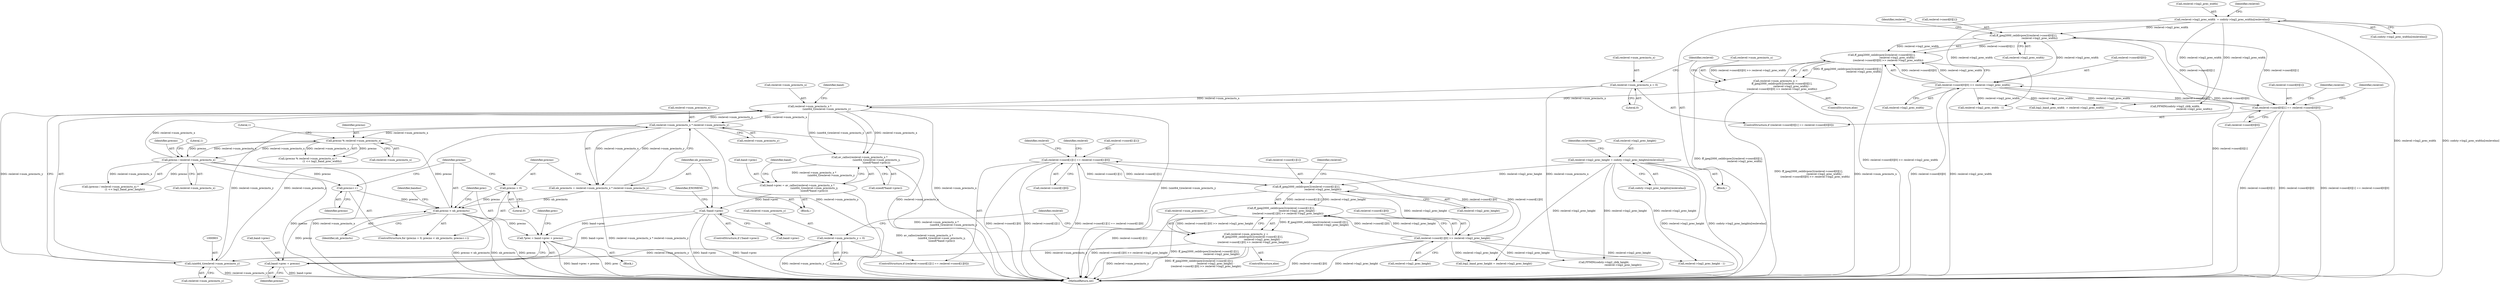 digraph "0_FFmpeg_912ce9dd2080c5837285a471d750fa311e09b555_0@API" {
"1000897" [label="(Call,av_calloc(reslevel->num_precincts_x *\n                                          (uint64_t)reslevel->num_precincts_y,\n                                          sizeof(*band->prec)))"];
"1000898" [label="(Call,reslevel->num_precincts_x *\n                                          (uint64_t)reslevel->num_precincts_y)"];
"1000996" [label="(Call,precno / reslevel->num_precincts_x)"];
"1000956" [label="(Call,precno % reslevel->num_precincts_x)"];
"1000933" [label="(Call,precno < nb_precincts)"];
"1000936" [label="(Call,precno++)"];
"1000930" [label="(Call,precno = 0)"];
"1000920" [label="(Call,nb_precincts = reslevel->num_precincts_x * reslevel->num_precincts_y)"];
"1000922" [label="(Call,reslevel->num_precincts_x * reslevel->num_precincts_y)"];
"1000902" [label="(Call,(uint64_t)reslevel->num_precincts_y)"];
"1000464" [label="(Call,reslevel->num_precincts_y = 0)"];
"1000470" [label="(Call,reslevel->num_precincts_y =\n                ff_jpeg2000_ceildivpow2(reslevel->coord[1][1],\n                                         reslevel->log2_prec_height) -\n                 (reslevel->coord[1][0] >> reslevel->log2_prec_height))"];
"1000474" [label="(Call,ff_jpeg2000_ceildivpow2(reslevel->coord[1][1],\n                                         reslevel->log2_prec_height) -\n                 (reslevel->coord[1][0] >> reslevel->log2_prec_height))"];
"1000475" [label="(Call,ff_jpeg2000_ceildivpow2(reslevel->coord[1][1],\n                                         reslevel->log2_prec_height))"];
"1000449" [label="(Call,reslevel->coord[1][1] == reslevel->coord[1][0])"];
"1000486" [label="(Call,reslevel->coord[1][0] >> reslevel->log2_prec_height)"];
"1000375" [label="(Call,reslevel->log2_prec_height = codsty->log2_prec_heights[reslevelno])"];
"1000421" [label="(Call,reslevel->num_precincts_x =\n                ff_jpeg2000_ceildivpow2(reslevel->coord[0][1],\n                                        reslevel->log2_prec_width) -\n                (reslevel->coord[0][0] >> reslevel->log2_prec_width))"];
"1000425" [label="(Call,ff_jpeg2000_ceildivpow2(reslevel->coord[0][1],\n                                        reslevel->log2_prec_width) -\n                (reslevel->coord[0][0] >> reslevel->log2_prec_width))"];
"1000426" [label="(Call,ff_jpeg2000_ceildivpow2(reslevel->coord[0][1],\n                                        reslevel->log2_prec_width))"];
"1000400" [label="(Call,reslevel->coord[0][1] == reslevel->coord[0][0])"];
"1000437" [label="(Call,reslevel->coord[0][0] >> reslevel->log2_prec_width)"];
"1000366" [label="(Call,reslevel->log2_prec_width  = codsty->log2_prec_widths[reslevelno])"];
"1000415" [label="(Call,reslevel->num_precincts_x = 0)"];
"1000893" [label="(Call,band->prec = av_calloc(reslevel->num_precincts_x *\n                                          (uint64_t)reslevel->num_precincts_y,\n                                          sizeof(*band->prec)))"];
"1000913" [label="(Call,!band->prec)"];
"1000940" [label="(Call,*prec = band->prec + precno)"];
"1000942" [label="(Call,band->prec + precno)"];
"1000441" [label="(Identifier,reslevel)"];
"1000923" [label="(Call,reslevel->num_precincts_x)"];
"1000457" [label="(Call,reslevel->coord[1][0])"];
"1000904" [label="(Call,reslevel->num_precincts_y)"];
"1000487" [label="(Call,reslevel->coord[1][0])"];
"1000913" [label="(Call,!band->prec)"];
"1000941" [label="(Identifier,prec)"];
"1000466" [label="(Identifier,reslevel)"];
"1000897" [label="(Call,av_calloc(reslevel->num_precincts_x *\n                                          (uint64_t)reslevel->num_precincts_y,\n                                          sizeof(*band->prec)))"];
"1000422" [label="(Call,reslevel->num_precincts_x)"];
"1000943" [label="(Call,band->prec)"];
"1000427" [label="(Call,reslevel->coord[0][1])"];
"1000453" [label="(Identifier,reslevel)"];
"1000448" [label="(ControlStructure,if (reslevel->coord[1][1] == reslevel->coord[1][0]))"];
"1000934" [label="(Identifier,precno)"];
"1000469" [label="(ControlStructure,else)"];
"1000907" [label="(Call,sizeof(*band->prec))"];
"1000898" [label="(Call,reslevel->num_precincts_x *\n                                          (uint64_t)reslevel->num_precincts_y)"];
"1000931" [label="(Identifier,precno)"];
"1000483" [label="(Call,reslevel->log2_prec_height)"];
"1000936" [label="(Call,precno++)"];
"1000955" [label="(Call,(precno % reslevel->num_precincts_x) *\n                                    (1 << log2_band_prec_width))"];
"1000893" [label="(Call,band->prec = av_calloc(reslevel->num_precincts_x *\n                                          (uint64_t)reslevel->num_precincts_y,\n                                          sizeof(*band->prec)))"];
"1000912" [label="(ControlStructure,if (!band->prec))"];
"1000957" [label="(Identifier,precno)"];
"1000529" [label="(Identifier,bandno)"];
"1000902" [label="(Call,(uint64_t)reslevel->num_precincts_y)"];
"1000366" [label="(Call,reslevel->log2_prec_width  = codsty->log2_prec_widths[reslevelno])"];
"1000401" [label="(Call,reslevel->coord[0][1])"];
"1000312" [label="(Block,)"];
"1000450" [label="(Call,reslevel->coord[1][1])"];
"1001573" [label="(MethodReturn,int)"];
"1000499" [label="(Identifier,reslevel)"];
"1000471" [label="(Call,reslevel->num_precincts_y)"];
"1000486" [label="(Call,reslevel->coord[1][0] >> reslevel->log2_prec_height)"];
"1000370" [label="(Call,codsty->log2_prec_widths[reslevelno])"];
"1000995" [label="(Call,(precno / reslevel->num_precincts_x) *\n                                    (1 << log2_band_prec_height))"];
"1000376" [label="(Call,reslevel->log2_prec_height)"];
"1000472" [label="(Identifier,reslevel)"];
"1000416" [label="(Call,reslevel->num_precincts_x)"];
"1000717" [label="(Call,log2_band_prec_height = reslevel->log2_prec_height)"];
"1000942" [label="(Call,band->prec + precno)"];
"1000465" [label="(Call,reslevel->num_precincts_y)"];
"1000737" [label="(Call,FFMIN(codsty->log2_cblk_height,\n                                               reslevel->log2_prec_height))"];
"1000476" [label="(Call,reslevel->coord[1][1])"];
"1000726" [label="(Call,FFMIN(codsty->log2_cblk_width,\n                                               reslevel->log2_prec_width))"];
"1000445" [label="(Call,reslevel->log2_prec_width)"];
"1000894" [label="(Call,band->prec)"];
"1000899" [label="(Call,reslevel->num_precincts_x)"];
"1000367" [label="(Call,reslevel->log2_prec_width)"];
"1000464" [label="(Call,reslevel->num_precincts_y = 0)"];
"1000962" [label="(Literal,1)"];
"1000426" [label="(Call,ff_jpeg2000_ceildivpow2(reslevel->coord[0][1],\n                                        reslevel->log2_prec_width))"];
"1000494" [label="(Call,reslevel->log2_prec_height)"];
"1000468" [label="(Literal,0)"];
"1000946" [label="(Identifier,precno)"];
"1000423" [label="(Identifier,reslevel)"];
"1000419" [label="(Literal,0)"];
"1000935" [label="(Identifier,nb_precincts)"];
"1000379" [label="(Call,codsty->log2_prec_heights[reslevelno])"];
"1000420" [label="(ControlStructure,else)"];
"1000951" [label="(Identifier,prec)"];
"1000938" [label="(Block,)"];
"1000434" [label="(Call,reslevel->log2_prec_width)"];
"1000809" [label="(Call,reslevel->log2_prec_width - 1)"];
"1000930" [label="(Call,precno = 0)"];
"1000470" [label="(Call,reslevel->num_precincts_y =\n                ff_jpeg2000_ceildivpow2(reslevel->coord[1][1],\n                                         reslevel->log2_prec_height) -\n                 (reslevel->coord[1][0] >> reslevel->log2_prec_height))"];
"1000937" [label="(Identifier,precno)"];
"1000475" [label="(Call,ff_jpeg2000_ceildivpow2(reslevel->coord[1][1],\n                                         reslevel->log2_prec_height))"];
"1000956" [label="(Call,precno % reslevel->num_precincts_x)"];
"1000474" [label="(Call,ff_jpeg2000_ceildivpow2(reslevel->coord[1][1],\n                                         reslevel->log2_prec_height) -\n                 (reslevel->coord[1][0] >> reslevel->log2_prec_height))"];
"1000417" [label="(Identifier,reslevel)"];
"1000425" [label="(Call,ff_jpeg2000_ceildivpow2(reslevel->coord[0][1],\n                                        reslevel->log2_prec_width) -\n                (reslevel->coord[0][0] >> reslevel->log2_prec_width))"];
"1000929" [label="(ControlStructure,for (precno = 0; precno < nb_precincts; precno++))"];
"1000822" [label="(Call,reslevel->log2_prec_height - 1)"];
"1000377" [label="(Identifier,reslevel)"];
"1000914" [label="(Call,band->prec)"];
"1000386" [label="(Identifier,reslevelno)"];
"1000926" [label="(Call,reslevel->num_precincts_y)"];
"1000438" [label="(Call,reslevel->coord[0][0])"];
"1000933" [label="(Call,precno < nb_precincts)"];
"1000915" [label="(Identifier,band)"];
"1000532" [label="(Block,)"];
"1000408" [label="(Call,reslevel->coord[0][0])"];
"1000919" [label="(Identifier,ENOMEM)"];
"1000921" [label="(Identifier,nb_precincts)"];
"1000400" [label="(Call,reslevel->coord[0][1] == reslevel->coord[0][0])"];
"1000910" [label="(Identifier,band)"];
"1000437" [label="(Call,reslevel->coord[0][0] >> reslevel->log2_prec_width)"];
"1000712" [label="(Call,log2_band_prec_width  = reslevel->log2_prec_width)"];
"1000940" [label="(Call,*prec = band->prec + precno)"];
"1000399" [label="(ControlStructure,if (reslevel->coord[0][1] == reslevel->coord[0][0]))"];
"1000998" [label="(Call,reslevel->num_precincts_x)"];
"1000996" [label="(Call,precno / reslevel->num_precincts_x)"];
"1000922" [label="(Call,reslevel->num_precincts_x * reslevel->num_precincts_y)"];
"1000920" [label="(Call,nb_precincts = reslevel->num_precincts_x * reslevel->num_precincts_y)"];
"1000490" [label="(Identifier,reslevel)"];
"1000415" [label="(Call,reslevel->num_precincts_x = 0)"];
"1000997" [label="(Identifier,precno)"];
"1000421" [label="(Call,reslevel->num_precincts_x =\n                ff_jpeg2000_ceildivpow2(reslevel->coord[0][1],\n                                        reslevel->log2_prec_width) -\n                (reslevel->coord[0][0] >> reslevel->log2_prec_width))"];
"1001002" [label="(Literal,1)"];
"1000932" [label="(Literal,0)"];
"1000375" [label="(Call,reslevel->log2_prec_height = codsty->log2_prec_heights[reslevelno])"];
"1000449" [label="(Call,reslevel->coord[1][1] == reslevel->coord[1][0])"];
"1000958" [label="(Call,reslevel->num_precincts_x)"];
"1000897" -> "1000893"  [label="AST: "];
"1000897" -> "1000907"  [label="CFG: "];
"1000898" -> "1000897"  [label="AST: "];
"1000907" -> "1000897"  [label="AST: "];
"1000893" -> "1000897"  [label="CFG: "];
"1000897" -> "1001573"  [label="DDG: reslevel->num_precincts_x *\n                                          (uint64_t)reslevel->num_precincts_y"];
"1000897" -> "1000893"  [label="DDG: reslevel->num_precincts_x *\n                                          (uint64_t)reslevel->num_precincts_y"];
"1000898" -> "1000897"  [label="DDG: reslevel->num_precincts_x"];
"1000898" -> "1000897"  [label="DDG: (uint64_t)reslevel->num_precincts_y"];
"1000898" -> "1000902"  [label="CFG: "];
"1000899" -> "1000898"  [label="AST: "];
"1000902" -> "1000898"  [label="AST: "];
"1000910" -> "1000898"  [label="CFG: "];
"1000898" -> "1001573"  [label="DDG: reslevel->num_precincts_x"];
"1000898" -> "1001573"  [label="DDG: (uint64_t)reslevel->num_precincts_y"];
"1000996" -> "1000898"  [label="DDG: reslevel->num_precincts_x"];
"1000421" -> "1000898"  [label="DDG: reslevel->num_precincts_x"];
"1000415" -> "1000898"  [label="DDG: reslevel->num_precincts_x"];
"1000922" -> "1000898"  [label="DDG: reslevel->num_precincts_x"];
"1000902" -> "1000898"  [label="DDG: reslevel->num_precincts_y"];
"1000898" -> "1000922"  [label="DDG: reslevel->num_precincts_x"];
"1000996" -> "1000995"  [label="AST: "];
"1000996" -> "1000998"  [label="CFG: "];
"1000997" -> "1000996"  [label="AST: "];
"1000998" -> "1000996"  [label="AST: "];
"1001002" -> "1000996"  [label="CFG: "];
"1000996" -> "1001573"  [label="DDG: reslevel->num_precincts_x"];
"1000996" -> "1001573"  [label="DDG: precno"];
"1000996" -> "1000936"  [label="DDG: precno"];
"1000996" -> "1000956"  [label="DDG: reslevel->num_precincts_x"];
"1000996" -> "1000995"  [label="DDG: precno"];
"1000996" -> "1000995"  [label="DDG: reslevel->num_precincts_x"];
"1000956" -> "1000996"  [label="DDG: precno"];
"1000956" -> "1000996"  [label="DDG: reslevel->num_precincts_x"];
"1000956" -> "1000955"  [label="AST: "];
"1000956" -> "1000958"  [label="CFG: "];
"1000957" -> "1000956"  [label="AST: "];
"1000958" -> "1000956"  [label="AST: "];
"1000962" -> "1000956"  [label="CFG: "];
"1000956" -> "1000955"  [label="DDG: precno"];
"1000956" -> "1000955"  [label="DDG: reslevel->num_precincts_x"];
"1000933" -> "1000956"  [label="DDG: precno"];
"1000922" -> "1000956"  [label="DDG: reslevel->num_precincts_x"];
"1000933" -> "1000929"  [label="AST: "];
"1000933" -> "1000935"  [label="CFG: "];
"1000934" -> "1000933"  [label="AST: "];
"1000935" -> "1000933"  [label="AST: "];
"1000941" -> "1000933"  [label="CFG: "];
"1000529" -> "1000933"  [label="CFG: "];
"1000933" -> "1001573"  [label="DDG: nb_precincts"];
"1000933" -> "1001573"  [label="DDG: precno"];
"1000933" -> "1001573"  [label="DDG: precno < nb_precincts"];
"1000936" -> "1000933"  [label="DDG: precno"];
"1000930" -> "1000933"  [label="DDG: precno"];
"1000920" -> "1000933"  [label="DDG: nb_precincts"];
"1000933" -> "1000940"  [label="DDG: precno"];
"1000933" -> "1000942"  [label="DDG: precno"];
"1000936" -> "1000929"  [label="AST: "];
"1000936" -> "1000937"  [label="CFG: "];
"1000937" -> "1000936"  [label="AST: "];
"1000934" -> "1000936"  [label="CFG: "];
"1000930" -> "1000929"  [label="AST: "];
"1000930" -> "1000932"  [label="CFG: "];
"1000931" -> "1000930"  [label="AST: "];
"1000932" -> "1000930"  [label="AST: "];
"1000934" -> "1000930"  [label="CFG: "];
"1000920" -> "1000532"  [label="AST: "];
"1000920" -> "1000922"  [label="CFG: "];
"1000921" -> "1000920"  [label="AST: "];
"1000922" -> "1000920"  [label="AST: "];
"1000931" -> "1000920"  [label="CFG: "];
"1000920" -> "1001573"  [label="DDG: reslevel->num_precincts_x * reslevel->num_precincts_y"];
"1000922" -> "1000920"  [label="DDG: reslevel->num_precincts_x"];
"1000922" -> "1000920"  [label="DDG: reslevel->num_precincts_y"];
"1000922" -> "1000926"  [label="CFG: "];
"1000923" -> "1000922"  [label="AST: "];
"1000926" -> "1000922"  [label="AST: "];
"1000922" -> "1001573"  [label="DDG: reslevel->num_precincts_y"];
"1000922" -> "1001573"  [label="DDG: reslevel->num_precincts_x"];
"1000922" -> "1000902"  [label="DDG: reslevel->num_precincts_y"];
"1000902" -> "1000922"  [label="DDG: reslevel->num_precincts_y"];
"1000902" -> "1000904"  [label="CFG: "];
"1000903" -> "1000902"  [label="AST: "];
"1000904" -> "1000902"  [label="AST: "];
"1000902" -> "1001573"  [label="DDG: reslevel->num_precincts_y"];
"1000464" -> "1000902"  [label="DDG: reslevel->num_precincts_y"];
"1000470" -> "1000902"  [label="DDG: reslevel->num_precincts_y"];
"1000464" -> "1000448"  [label="AST: "];
"1000464" -> "1000468"  [label="CFG: "];
"1000465" -> "1000464"  [label="AST: "];
"1000468" -> "1000464"  [label="AST: "];
"1000499" -> "1000464"  [label="CFG: "];
"1000464" -> "1001573"  [label="DDG: reslevel->num_precincts_y"];
"1000470" -> "1000469"  [label="AST: "];
"1000470" -> "1000474"  [label="CFG: "];
"1000471" -> "1000470"  [label="AST: "];
"1000474" -> "1000470"  [label="AST: "];
"1000499" -> "1000470"  [label="CFG: "];
"1000470" -> "1001573"  [label="DDG: ff_jpeg2000_ceildivpow2(reslevel->coord[1][1],\n                                         reslevel->log2_prec_height) -\n                 (reslevel->coord[1][0] >> reslevel->log2_prec_height)"];
"1000470" -> "1001573"  [label="DDG: reslevel->num_precincts_y"];
"1000474" -> "1000470"  [label="DDG: ff_jpeg2000_ceildivpow2(reslevel->coord[1][1],\n                                         reslevel->log2_prec_height)"];
"1000474" -> "1000470"  [label="DDG: reslevel->coord[1][0] >> reslevel->log2_prec_height"];
"1000474" -> "1000486"  [label="CFG: "];
"1000475" -> "1000474"  [label="AST: "];
"1000486" -> "1000474"  [label="AST: "];
"1000474" -> "1001573"  [label="DDG: reslevel->coord[1][0] >> reslevel->log2_prec_height"];
"1000474" -> "1001573"  [label="DDG: ff_jpeg2000_ceildivpow2(reslevel->coord[1][1],\n                                         reslevel->log2_prec_height)"];
"1000475" -> "1000474"  [label="DDG: reslevel->coord[1][1]"];
"1000475" -> "1000474"  [label="DDG: reslevel->log2_prec_height"];
"1000486" -> "1000474"  [label="DDG: reslevel->coord[1][0]"];
"1000486" -> "1000474"  [label="DDG: reslevel->log2_prec_height"];
"1000475" -> "1000483"  [label="CFG: "];
"1000476" -> "1000475"  [label="AST: "];
"1000483" -> "1000475"  [label="AST: "];
"1000490" -> "1000475"  [label="CFG: "];
"1000475" -> "1001573"  [label="DDG: reslevel->coord[1][1]"];
"1000475" -> "1000449"  [label="DDG: reslevel->coord[1][1]"];
"1000449" -> "1000475"  [label="DDG: reslevel->coord[1][1]"];
"1000375" -> "1000475"  [label="DDG: reslevel->log2_prec_height"];
"1000475" -> "1000486"  [label="DDG: reslevel->log2_prec_height"];
"1000449" -> "1000448"  [label="AST: "];
"1000449" -> "1000457"  [label="CFG: "];
"1000450" -> "1000449"  [label="AST: "];
"1000457" -> "1000449"  [label="AST: "];
"1000466" -> "1000449"  [label="CFG: "];
"1000472" -> "1000449"  [label="CFG: "];
"1000449" -> "1001573"  [label="DDG: reslevel->coord[1][0]"];
"1000449" -> "1001573"  [label="DDG: reslevel->coord[1][1]"];
"1000449" -> "1001573"  [label="DDG: reslevel->coord[1][1] == reslevel->coord[1][0]"];
"1000486" -> "1000449"  [label="DDG: reslevel->coord[1][0]"];
"1000449" -> "1000486"  [label="DDG: reslevel->coord[1][0]"];
"1000486" -> "1000494"  [label="CFG: "];
"1000487" -> "1000486"  [label="AST: "];
"1000494" -> "1000486"  [label="AST: "];
"1000486" -> "1001573"  [label="DDG: reslevel->log2_prec_height"];
"1000486" -> "1001573"  [label="DDG: reslevel->coord[1][0]"];
"1000486" -> "1000717"  [label="DDG: reslevel->log2_prec_height"];
"1000486" -> "1000737"  [label="DDG: reslevel->log2_prec_height"];
"1000486" -> "1000822"  [label="DDG: reslevel->log2_prec_height"];
"1000375" -> "1000312"  [label="AST: "];
"1000375" -> "1000379"  [label="CFG: "];
"1000376" -> "1000375"  [label="AST: "];
"1000379" -> "1000375"  [label="AST: "];
"1000386" -> "1000375"  [label="CFG: "];
"1000375" -> "1001573"  [label="DDG: reslevel->log2_prec_height"];
"1000375" -> "1001573"  [label="DDG: codsty->log2_prec_heights[reslevelno]"];
"1000375" -> "1000717"  [label="DDG: reslevel->log2_prec_height"];
"1000375" -> "1000737"  [label="DDG: reslevel->log2_prec_height"];
"1000375" -> "1000822"  [label="DDG: reslevel->log2_prec_height"];
"1000421" -> "1000420"  [label="AST: "];
"1000421" -> "1000425"  [label="CFG: "];
"1000422" -> "1000421"  [label="AST: "];
"1000425" -> "1000421"  [label="AST: "];
"1000453" -> "1000421"  [label="CFG: "];
"1000421" -> "1001573"  [label="DDG: reslevel->num_precincts_x"];
"1000421" -> "1001573"  [label="DDG: ff_jpeg2000_ceildivpow2(reslevel->coord[0][1],\n                                        reslevel->log2_prec_width) -\n                (reslevel->coord[0][0] >> reslevel->log2_prec_width)"];
"1000425" -> "1000421"  [label="DDG: ff_jpeg2000_ceildivpow2(reslevel->coord[0][1],\n                                        reslevel->log2_prec_width)"];
"1000425" -> "1000421"  [label="DDG: reslevel->coord[0][0] >> reslevel->log2_prec_width"];
"1000425" -> "1000437"  [label="CFG: "];
"1000426" -> "1000425"  [label="AST: "];
"1000437" -> "1000425"  [label="AST: "];
"1000425" -> "1001573"  [label="DDG: reslevel->coord[0][0] >> reslevel->log2_prec_width"];
"1000425" -> "1001573"  [label="DDG: ff_jpeg2000_ceildivpow2(reslevel->coord[0][1],\n                                        reslevel->log2_prec_width)"];
"1000426" -> "1000425"  [label="DDG: reslevel->coord[0][1]"];
"1000426" -> "1000425"  [label="DDG: reslevel->log2_prec_width"];
"1000437" -> "1000425"  [label="DDG: reslevel->coord[0][0]"];
"1000437" -> "1000425"  [label="DDG: reslevel->log2_prec_width"];
"1000426" -> "1000434"  [label="CFG: "];
"1000427" -> "1000426"  [label="AST: "];
"1000434" -> "1000426"  [label="AST: "];
"1000441" -> "1000426"  [label="CFG: "];
"1000426" -> "1001573"  [label="DDG: reslevel->coord[0][1]"];
"1000426" -> "1000400"  [label="DDG: reslevel->coord[0][1]"];
"1000400" -> "1000426"  [label="DDG: reslevel->coord[0][1]"];
"1000366" -> "1000426"  [label="DDG: reslevel->log2_prec_width"];
"1000426" -> "1000437"  [label="DDG: reslevel->log2_prec_width"];
"1000400" -> "1000399"  [label="AST: "];
"1000400" -> "1000408"  [label="CFG: "];
"1000401" -> "1000400"  [label="AST: "];
"1000408" -> "1000400"  [label="AST: "];
"1000417" -> "1000400"  [label="CFG: "];
"1000423" -> "1000400"  [label="CFG: "];
"1000400" -> "1001573"  [label="DDG: reslevel->coord[0][1]"];
"1000400" -> "1001573"  [label="DDG: reslevel->coord[0][0]"];
"1000400" -> "1001573"  [label="DDG: reslevel->coord[0][1] == reslevel->coord[0][0]"];
"1000437" -> "1000400"  [label="DDG: reslevel->coord[0][0]"];
"1000400" -> "1000437"  [label="DDG: reslevel->coord[0][0]"];
"1000437" -> "1000445"  [label="CFG: "];
"1000438" -> "1000437"  [label="AST: "];
"1000445" -> "1000437"  [label="AST: "];
"1000437" -> "1001573"  [label="DDG: reslevel->coord[0][0]"];
"1000437" -> "1001573"  [label="DDG: reslevel->log2_prec_width"];
"1000437" -> "1000712"  [label="DDG: reslevel->log2_prec_width"];
"1000437" -> "1000726"  [label="DDG: reslevel->log2_prec_width"];
"1000437" -> "1000809"  [label="DDG: reslevel->log2_prec_width"];
"1000366" -> "1000312"  [label="AST: "];
"1000366" -> "1000370"  [label="CFG: "];
"1000367" -> "1000366"  [label="AST: "];
"1000370" -> "1000366"  [label="AST: "];
"1000377" -> "1000366"  [label="CFG: "];
"1000366" -> "1001573"  [label="DDG: codsty->log2_prec_widths[reslevelno]"];
"1000366" -> "1001573"  [label="DDG: reslevel->log2_prec_width"];
"1000366" -> "1000712"  [label="DDG: reslevel->log2_prec_width"];
"1000366" -> "1000726"  [label="DDG: reslevel->log2_prec_width"];
"1000366" -> "1000809"  [label="DDG: reslevel->log2_prec_width"];
"1000415" -> "1000399"  [label="AST: "];
"1000415" -> "1000419"  [label="CFG: "];
"1000416" -> "1000415"  [label="AST: "];
"1000419" -> "1000415"  [label="AST: "];
"1000453" -> "1000415"  [label="CFG: "];
"1000415" -> "1001573"  [label="DDG: reslevel->num_precincts_x"];
"1000893" -> "1000532"  [label="AST: "];
"1000894" -> "1000893"  [label="AST: "];
"1000915" -> "1000893"  [label="CFG: "];
"1000893" -> "1001573"  [label="DDG: av_calloc(reslevel->num_precincts_x *\n                                          (uint64_t)reslevel->num_precincts_y,\n                                          sizeof(*band->prec))"];
"1000893" -> "1000913"  [label="DDG: band->prec"];
"1000913" -> "1000912"  [label="AST: "];
"1000913" -> "1000914"  [label="CFG: "];
"1000914" -> "1000913"  [label="AST: "];
"1000919" -> "1000913"  [label="CFG: "];
"1000921" -> "1000913"  [label="CFG: "];
"1000913" -> "1001573"  [label="DDG: band->prec"];
"1000913" -> "1001573"  [label="DDG: !band->prec"];
"1000913" -> "1000940"  [label="DDG: band->prec"];
"1000913" -> "1000942"  [label="DDG: band->prec"];
"1000940" -> "1000938"  [label="AST: "];
"1000940" -> "1000942"  [label="CFG: "];
"1000941" -> "1000940"  [label="AST: "];
"1000942" -> "1000940"  [label="AST: "];
"1000951" -> "1000940"  [label="CFG: "];
"1000940" -> "1001573"  [label="DDG: band->prec + precno"];
"1000940" -> "1001573"  [label="DDG: prec"];
"1000942" -> "1000946"  [label="CFG: "];
"1000943" -> "1000942"  [label="AST: "];
"1000946" -> "1000942"  [label="AST: "];
"1000942" -> "1001573"  [label="DDG: band->prec"];
}
